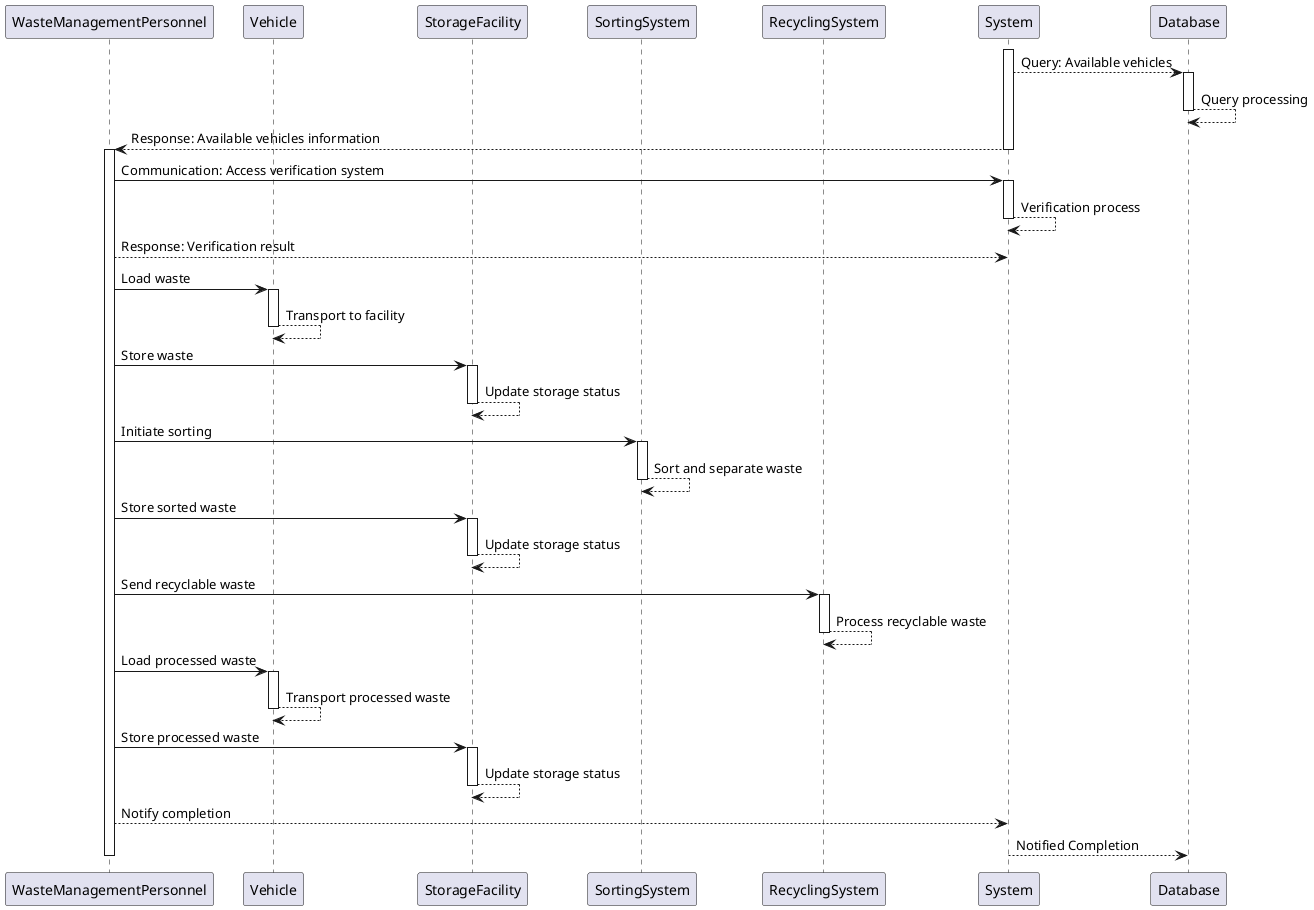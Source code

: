 @startuml

participant WasteManagementPersonnel
participant Vehicle
participant StorageFacility
participant SortingSystem
participant RecyclingSystem
participant System
participant Database

activate System
System --> Database: Query: Available vehicles
activate Database
Database --> Database: Query processing
deactivate Database
System --> WasteManagementPersonnel: Response: Available vehicles information
deactivate System

activate WasteManagementPersonnel

WasteManagementPersonnel -> System: Communication: Access verification system
activate System
System --> System: Verification process
deactivate System
WasteManagementPersonnel --> System: Response: Verification result


WasteManagementPersonnel -> Vehicle: Load waste
activate Vehicle
Vehicle --> Vehicle: Transport to facility
deactivate Vehicle

WasteManagementPersonnel -> StorageFacility: Store waste
activate StorageFacility
StorageFacility --> StorageFacility: Update storage status
deactivate StorageFacility

WasteManagementPersonnel -> SortingSystem: Initiate sorting
activate SortingSystem
SortingSystem --> SortingSystem: Sort and separate waste
deactivate SortingSystem

WasteManagementPersonnel -> StorageFacility: Store sorted waste
activate StorageFacility
StorageFacility --> StorageFacility: Update storage status
deactivate StorageFacility

WasteManagementPersonnel -> RecyclingSystem: Send recyclable waste
activate RecyclingSystem
RecyclingSystem --> RecyclingSystem: Process recyclable waste
deactivate RecyclingSystem

WasteManagementPersonnel -> Vehicle: Load processed waste
activate Vehicle
Vehicle --> Vehicle: Transport processed waste
deactivate Vehicle

WasteManagementPersonnel -> StorageFacility: Store processed waste
activate StorageFacility
StorageFacility --> StorageFacility: Update storage status
deactivate StorageFacility

WasteManagementPersonnel --> System: Notify completion
System --> Database: Notified Completion
deactivate WasteManagementPersonnel

@enduml
